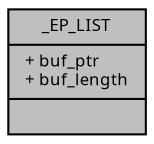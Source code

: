 digraph "_EP_LIST"
{
  edge [fontname="Sans",fontsize="8",labelfontname="Sans",labelfontsize="8"];
  node [fontname="Sans",fontsize="8",shape=record];
  Node1 [label="{_EP_LIST\n|+ buf_ptr\l+ buf_length\l|}",height=0.2,width=0.4,color="black", fillcolor="grey75", style="filled", fontcolor="black"];
}
